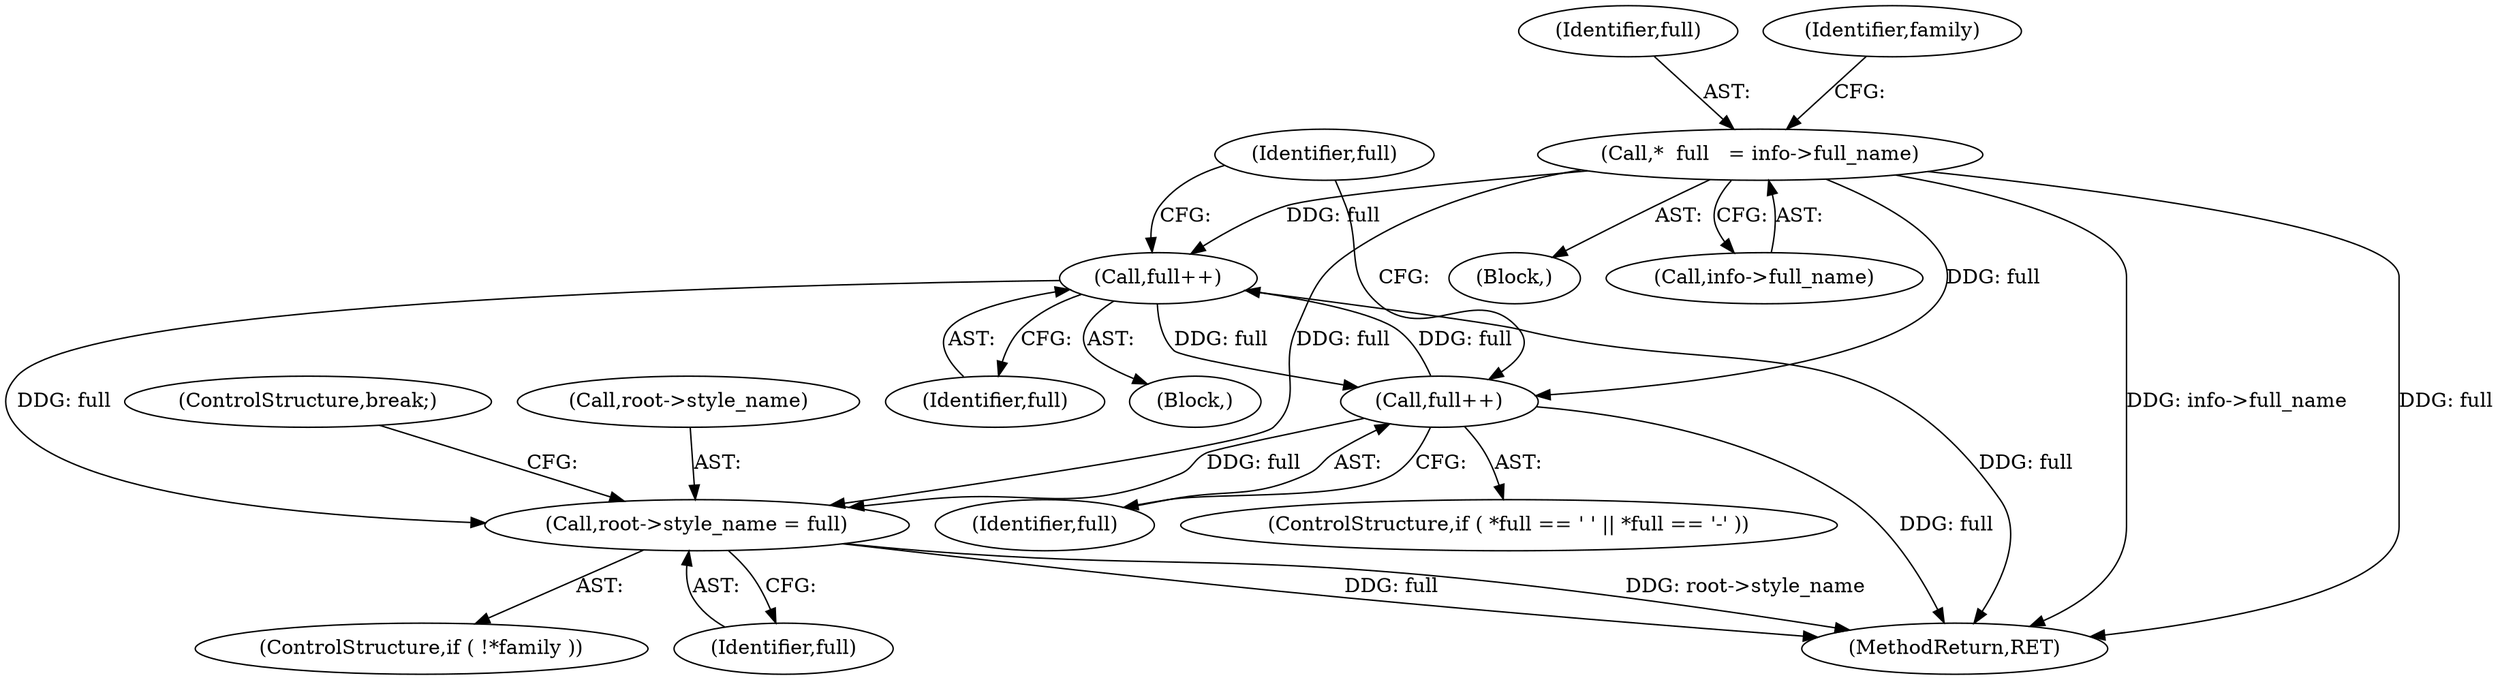 digraph "0_savannah_42fcd6693ec7bd6ffc65ddc63e74287a65dda669@pointer" {
"1000295" [label="(Call,*  full   = info->full_name)"];
"1000322" [label="(Call,full++)"];
"1000336" [label="(Call,full++)"];
"1000357" [label="(Call,root->style_name = full)"];
"1000322" [label="(Call,full++)"];
"1000293" [label="(Block,)"];
"1000362" [label="(ControlStructure,break;)"];
"1000311" [label="(Identifier,full)"];
"1000444" [label="(MethodReturn,RET)"];
"1000357" [label="(Call,root->style_name = full)"];
"1000336" [label="(Call,full++)"];
"1000323" [label="(Identifier,full)"];
"1000326" [label="(ControlStructure,if ( *full == ' ' || *full == '-' ))"];
"1000337" [label="(Identifier,full)"];
"1000353" [label="(ControlStructure,if ( !*family ))"];
"1000361" [label="(Identifier,full)"];
"1000296" [label="(Identifier,full)"];
"1000297" [label="(Call,info->full_name)"];
"1000358" [label="(Call,root->style_name)"];
"1000319" [label="(Block,)"];
"1000302" [label="(Identifier,family)"];
"1000295" [label="(Call,*  full   = info->full_name)"];
"1000295" -> "1000293"  [label="AST: "];
"1000295" -> "1000297"  [label="CFG: "];
"1000296" -> "1000295"  [label="AST: "];
"1000297" -> "1000295"  [label="AST: "];
"1000302" -> "1000295"  [label="CFG: "];
"1000295" -> "1000444"  [label="DDG: info->full_name"];
"1000295" -> "1000444"  [label="DDG: full"];
"1000295" -> "1000322"  [label="DDG: full"];
"1000295" -> "1000336"  [label="DDG: full"];
"1000295" -> "1000357"  [label="DDG: full"];
"1000322" -> "1000319"  [label="AST: "];
"1000322" -> "1000323"  [label="CFG: "];
"1000323" -> "1000322"  [label="AST: "];
"1000311" -> "1000322"  [label="CFG: "];
"1000322" -> "1000444"  [label="DDG: full"];
"1000336" -> "1000322"  [label="DDG: full"];
"1000322" -> "1000336"  [label="DDG: full"];
"1000322" -> "1000357"  [label="DDG: full"];
"1000336" -> "1000326"  [label="AST: "];
"1000336" -> "1000337"  [label="CFG: "];
"1000337" -> "1000336"  [label="AST: "];
"1000311" -> "1000336"  [label="CFG: "];
"1000336" -> "1000444"  [label="DDG: full"];
"1000336" -> "1000357"  [label="DDG: full"];
"1000357" -> "1000353"  [label="AST: "];
"1000357" -> "1000361"  [label="CFG: "];
"1000358" -> "1000357"  [label="AST: "];
"1000361" -> "1000357"  [label="AST: "];
"1000362" -> "1000357"  [label="CFG: "];
"1000357" -> "1000444"  [label="DDG: full"];
"1000357" -> "1000444"  [label="DDG: root->style_name"];
}
